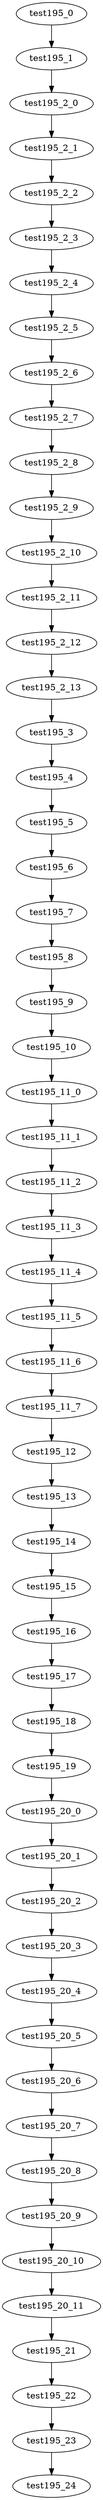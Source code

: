 digraph G {
test195_0->test195_1;
test195_1->test195_2_0;
test195_2_0->test195_2_1;
test195_2_1->test195_2_2;
test195_2_2->test195_2_3;
test195_2_3->test195_2_4;
test195_2_4->test195_2_5;
test195_2_5->test195_2_6;
test195_2_6->test195_2_7;
test195_2_7->test195_2_8;
test195_2_8->test195_2_9;
test195_2_9->test195_2_10;
test195_2_10->test195_2_11;
test195_2_11->test195_2_12;
test195_2_12->test195_2_13;
test195_2_13->test195_3;
test195_3->test195_4;
test195_4->test195_5;
test195_5->test195_6;
test195_6->test195_7;
test195_7->test195_8;
test195_8->test195_9;
test195_9->test195_10;
test195_10->test195_11_0;
test195_11_0->test195_11_1;
test195_11_1->test195_11_2;
test195_11_2->test195_11_3;
test195_11_3->test195_11_4;
test195_11_4->test195_11_5;
test195_11_5->test195_11_6;
test195_11_6->test195_11_7;
test195_11_7->test195_12;
test195_12->test195_13;
test195_13->test195_14;
test195_14->test195_15;
test195_15->test195_16;
test195_16->test195_17;
test195_17->test195_18;
test195_18->test195_19;
test195_19->test195_20_0;
test195_20_0->test195_20_1;
test195_20_1->test195_20_2;
test195_20_2->test195_20_3;
test195_20_3->test195_20_4;
test195_20_4->test195_20_5;
test195_20_5->test195_20_6;
test195_20_6->test195_20_7;
test195_20_7->test195_20_8;
test195_20_8->test195_20_9;
test195_20_9->test195_20_10;
test195_20_10->test195_20_11;
test195_20_11->test195_21;
test195_21->test195_22;
test195_22->test195_23;
test195_23->test195_24;

}
